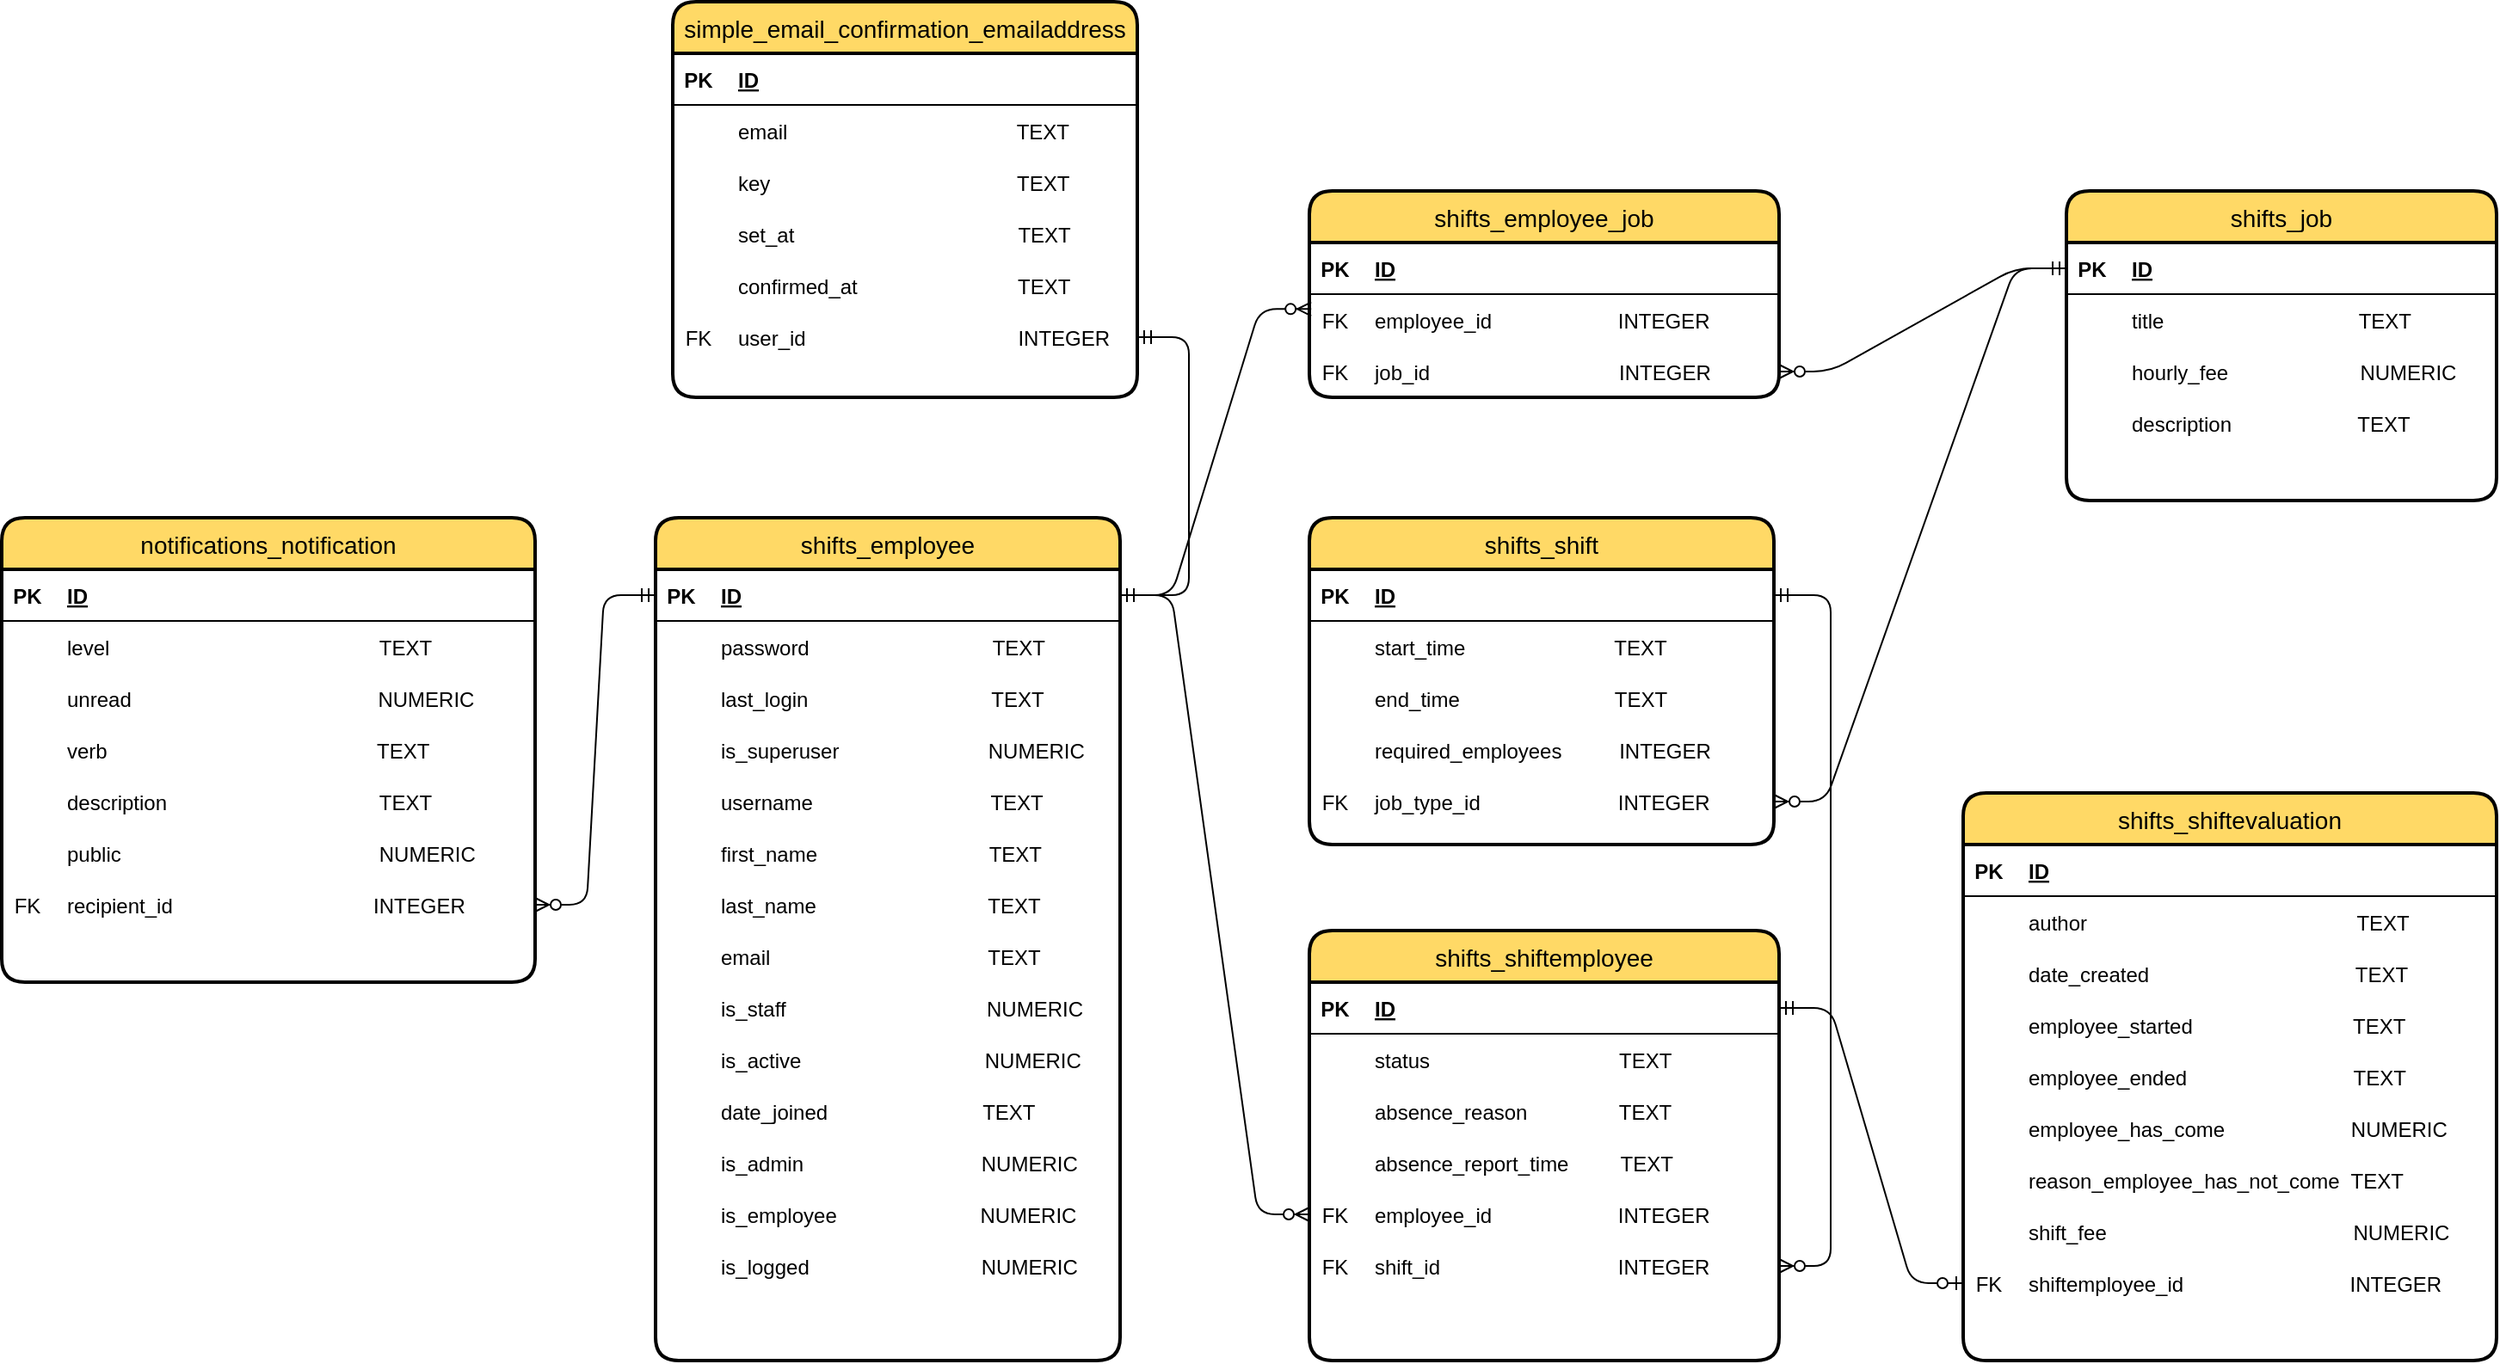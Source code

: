 <mxfile version="14.6.1" type="device"><diagram id="ZoAcJ7qq3DoqOso6UzKn" name="Page-1"><mxGraphModel dx="1679" dy="1493" grid="1" gridSize="10" guides="1" tooltips="1" connect="1" arrows="1" fold="1" page="1" pageScale="1" pageWidth="827" pageHeight="1169" math="0" shadow="0"><root><mxCell id="0"/><mxCell id="1" parent="0"/><mxCell id="iTZlT-LIP6w35wooJn6q-56" value="shifts_employee" style="swimlane;childLayout=stackLayout;horizontal=1;startSize=30;horizontalStack=0;rounded=1;fontSize=14;fontStyle=0;strokeWidth=2;resizeParent=0;resizeLast=1;shadow=0;dashed=0;align=center;fillColor=#FFD966;" vertex="1" parent="1"><mxGeometry x="-380" y="-770" width="270" height="490" as="geometry"/></mxCell><mxCell id="iTZlT-LIP6w35wooJn6q-57" value="" style="shape=table;startSize=0;container=1;collapsible=1;childLayout=tableLayout;fixedRows=1;rowLines=0;fontStyle=0;align=center;resizeLast=1;strokeColor=none;fillColor=none;" vertex="1" parent="iTZlT-LIP6w35wooJn6q-56"><mxGeometry y="30" width="270" height="460" as="geometry"/></mxCell><mxCell id="iTZlT-LIP6w35wooJn6q-58" value="" style="shape=partialRectangle;collapsible=0;dropTarget=0;pointerEvents=0;fillColor=none;top=0;left=0;bottom=1;right=0;points=[[0,0.5],[1,0.5]];portConstraint=eastwest;" vertex="1" parent="iTZlT-LIP6w35wooJn6q-57"><mxGeometry width="270" height="30" as="geometry"/></mxCell><mxCell id="iTZlT-LIP6w35wooJn6q-59" value="PK" style="shape=partialRectangle;connectable=0;fillColor=none;top=0;left=0;bottom=0;right=0;fontStyle=1;overflow=hidden;" vertex="1" parent="iTZlT-LIP6w35wooJn6q-58"><mxGeometry width="30" height="30" as="geometry"/></mxCell><mxCell id="iTZlT-LIP6w35wooJn6q-60" value="ID" style="shape=partialRectangle;connectable=0;fillColor=none;top=0;left=0;bottom=0;right=0;align=left;spacingLeft=6;fontStyle=5;overflow=hidden;" vertex="1" parent="iTZlT-LIP6w35wooJn6q-58"><mxGeometry x="30" width="240" height="30" as="geometry"/></mxCell><mxCell id="iTZlT-LIP6w35wooJn6q-61" value="" style="shape=partialRectangle;collapsible=0;dropTarget=0;pointerEvents=0;fillColor=none;top=0;left=0;bottom=0;right=0;points=[[0,0.5],[1,0.5]];portConstraint=eastwest;" vertex="1" parent="iTZlT-LIP6w35wooJn6q-57"><mxGeometry y="30" width="270" height="30" as="geometry"/></mxCell><mxCell id="iTZlT-LIP6w35wooJn6q-62" value="" style="shape=partialRectangle;connectable=0;fillColor=none;top=0;left=0;bottom=0;right=0;editable=1;overflow=hidden;" vertex="1" parent="iTZlT-LIP6w35wooJn6q-61"><mxGeometry width="30" height="30" as="geometry"/></mxCell><mxCell id="iTZlT-LIP6w35wooJn6q-63" value="password                                TEXT" style="shape=partialRectangle;connectable=0;fillColor=none;top=0;left=0;bottom=0;right=0;align=left;spacingLeft=6;overflow=hidden;" vertex="1" parent="iTZlT-LIP6w35wooJn6q-61"><mxGeometry x="30" width="240" height="30" as="geometry"/></mxCell><mxCell id="iTZlT-LIP6w35wooJn6q-64" value="" style="shape=partialRectangle;collapsible=0;dropTarget=0;pointerEvents=0;fillColor=none;top=0;left=0;bottom=0;right=0;points=[[0,0.5],[1,0.5]];portConstraint=eastwest;" vertex="1" parent="iTZlT-LIP6w35wooJn6q-57"><mxGeometry y="60" width="270" height="30" as="geometry"/></mxCell><mxCell id="iTZlT-LIP6w35wooJn6q-65" value="" style="shape=partialRectangle;connectable=0;fillColor=none;top=0;left=0;bottom=0;right=0;editable=1;overflow=hidden;" vertex="1" parent="iTZlT-LIP6w35wooJn6q-64"><mxGeometry width="30" height="30" as="geometry"/></mxCell><mxCell id="iTZlT-LIP6w35wooJn6q-66" value="last_login                                TEXT" style="shape=partialRectangle;connectable=0;fillColor=none;top=0;left=0;bottom=0;right=0;align=left;spacingLeft=6;overflow=hidden;" vertex="1" parent="iTZlT-LIP6w35wooJn6q-64"><mxGeometry x="30" width="240" height="30" as="geometry"/></mxCell><mxCell id="iTZlT-LIP6w35wooJn6q-67" value="" style="shape=partialRectangle;collapsible=0;dropTarget=0;pointerEvents=0;fillColor=none;top=0;left=0;bottom=0;right=0;points=[[0,0.5],[1,0.5]];portConstraint=eastwest;" vertex="1" parent="iTZlT-LIP6w35wooJn6q-57"><mxGeometry y="90" width="270" height="30" as="geometry"/></mxCell><mxCell id="iTZlT-LIP6w35wooJn6q-68" value="" style="shape=partialRectangle;connectable=0;fillColor=none;top=0;left=0;bottom=0;right=0;editable=1;overflow=hidden;" vertex="1" parent="iTZlT-LIP6w35wooJn6q-67"><mxGeometry width="30" height="30" as="geometry"/></mxCell><mxCell id="iTZlT-LIP6w35wooJn6q-69" value="is_superuser                          NUMERIC" style="shape=partialRectangle;connectable=0;fillColor=none;top=0;left=0;bottom=0;right=0;align=left;spacingLeft=6;overflow=hidden;" vertex="1" parent="iTZlT-LIP6w35wooJn6q-67"><mxGeometry x="30" width="240" height="30" as="geometry"/></mxCell><mxCell id="iTZlT-LIP6w35wooJn6q-70" value="" style="shape=partialRectangle;collapsible=0;dropTarget=0;pointerEvents=0;fillColor=none;top=0;left=0;bottom=0;right=0;points=[[0,0.5],[1,0.5]];portConstraint=eastwest;" vertex="1" parent="iTZlT-LIP6w35wooJn6q-57"><mxGeometry y="120" width="270" height="30" as="geometry"/></mxCell><mxCell id="iTZlT-LIP6w35wooJn6q-71" value="" style="shape=partialRectangle;connectable=0;fillColor=none;top=0;left=0;bottom=0;right=0;editable=1;overflow=hidden;" vertex="1" parent="iTZlT-LIP6w35wooJn6q-70"><mxGeometry width="30" height="30" as="geometry"/></mxCell><mxCell id="iTZlT-LIP6w35wooJn6q-72" value="username                               TEXT" style="shape=partialRectangle;connectable=0;fillColor=none;top=0;left=0;bottom=0;right=0;align=left;spacingLeft=6;overflow=hidden;" vertex="1" parent="iTZlT-LIP6w35wooJn6q-70"><mxGeometry x="30" width="240" height="30" as="geometry"/></mxCell><mxCell id="iTZlT-LIP6w35wooJn6q-73" value="" style="shape=partialRectangle;collapsible=0;dropTarget=0;pointerEvents=0;fillColor=none;top=0;left=0;bottom=0;right=0;points=[[0,0.5],[1,0.5]];portConstraint=eastwest;" vertex="1" parent="iTZlT-LIP6w35wooJn6q-57"><mxGeometry y="150" width="270" height="30" as="geometry"/></mxCell><mxCell id="iTZlT-LIP6w35wooJn6q-74" value="" style="shape=partialRectangle;connectable=0;fillColor=none;top=0;left=0;bottom=0;right=0;editable=1;overflow=hidden;" vertex="1" parent="iTZlT-LIP6w35wooJn6q-73"><mxGeometry width="30" height="30" as="geometry"/></mxCell><mxCell id="iTZlT-LIP6w35wooJn6q-75" value="first_name                              TEXT" style="shape=partialRectangle;connectable=0;fillColor=none;top=0;left=0;bottom=0;right=0;align=left;spacingLeft=6;overflow=hidden;" vertex="1" parent="iTZlT-LIP6w35wooJn6q-73"><mxGeometry x="30" width="240" height="30" as="geometry"/></mxCell><mxCell id="iTZlT-LIP6w35wooJn6q-76" value="" style="shape=partialRectangle;collapsible=0;dropTarget=0;pointerEvents=0;fillColor=none;top=0;left=0;bottom=0;right=0;points=[[0,0.5],[1,0.5]];portConstraint=eastwest;" vertex="1" parent="iTZlT-LIP6w35wooJn6q-57"><mxGeometry y="180" width="270" height="30" as="geometry"/></mxCell><mxCell id="iTZlT-LIP6w35wooJn6q-77" value="" style="shape=partialRectangle;connectable=0;fillColor=none;top=0;left=0;bottom=0;right=0;editable=1;overflow=hidden;" vertex="1" parent="iTZlT-LIP6w35wooJn6q-76"><mxGeometry width="30" height="30" as="geometry"/></mxCell><mxCell id="iTZlT-LIP6w35wooJn6q-78" value="last_name                              TEXT" style="shape=partialRectangle;connectable=0;fillColor=none;top=0;left=0;bottom=0;right=0;align=left;spacingLeft=6;overflow=hidden;" vertex="1" parent="iTZlT-LIP6w35wooJn6q-76"><mxGeometry x="30" width="240" height="30" as="geometry"/></mxCell><mxCell id="iTZlT-LIP6w35wooJn6q-79" value="" style="shape=partialRectangle;collapsible=0;dropTarget=0;pointerEvents=0;fillColor=none;top=0;left=0;bottom=0;right=0;points=[[0,0.5],[1,0.5]];portConstraint=eastwest;" vertex="1" parent="iTZlT-LIP6w35wooJn6q-57"><mxGeometry y="210" width="270" height="30" as="geometry"/></mxCell><mxCell id="iTZlT-LIP6w35wooJn6q-80" value="" style="shape=partialRectangle;connectable=0;fillColor=none;top=0;left=0;bottom=0;right=0;editable=1;overflow=hidden;" vertex="1" parent="iTZlT-LIP6w35wooJn6q-79"><mxGeometry width="30" height="30" as="geometry"/></mxCell><mxCell id="iTZlT-LIP6w35wooJn6q-81" value="email                                      TEXT" style="shape=partialRectangle;connectable=0;fillColor=none;top=0;left=0;bottom=0;right=0;align=left;spacingLeft=6;overflow=hidden;" vertex="1" parent="iTZlT-LIP6w35wooJn6q-79"><mxGeometry x="30" width="240" height="30" as="geometry"/></mxCell><mxCell id="iTZlT-LIP6w35wooJn6q-82" value="" style="shape=partialRectangle;collapsible=0;dropTarget=0;pointerEvents=0;fillColor=none;top=0;left=0;bottom=0;right=0;points=[[0,0.5],[1,0.5]];portConstraint=eastwest;" vertex="1" parent="iTZlT-LIP6w35wooJn6q-57"><mxGeometry y="240" width="270" height="30" as="geometry"/></mxCell><mxCell id="iTZlT-LIP6w35wooJn6q-83" value="" style="shape=partialRectangle;connectable=0;fillColor=none;top=0;left=0;bottom=0;right=0;editable=1;overflow=hidden;" vertex="1" parent="iTZlT-LIP6w35wooJn6q-82"><mxGeometry width="30" height="30" as="geometry"/></mxCell><mxCell id="iTZlT-LIP6w35wooJn6q-84" value="is_staff                                   NUMERIC" style="shape=partialRectangle;connectable=0;fillColor=none;top=0;left=0;bottom=0;right=0;align=left;spacingLeft=6;overflow=hidden;" vertex="1" parent="iTZlT-LIP6w35wooJn6q-82"><mxGeometry x="30" width="240" height="30" as="geometry"/></mxCell><mxCell id="iTZlT-LIP6w35wooJn6q-85" value="" style="shape=partialRectangle;collapsible=0;dropTarget=0;pointerEvents=0;fillColor=none;top=0;left=0;bottom=0;right=0;points=[[0,0.5],[1,0.5]];portConstraint=eastwest;" vertex="1" parent="iTZlT-LIP6w35wooJn6q-57"><mxGeometry y="270" width="270" height="30" as="geometry"/></mxCell><mxCell id="iTZlT-LIP6w35wooJn6q-86" value="" style="shape=partialRectangle;connectable=0;fillColor=none;top=0;left=0;bottom=0;right=0;editable=1;overflow=hidden;" vertex="1" parent="iTZlT-LIP6w35wooJn6q-85"><mxGeometry width="30" height="30" as="geometry"/></mxCell><mxCell id="iTZlT-LIP6w35wooJn6q-87" value="is_active                                NUMERIC" style="shape=partialRectangle;connectable=0;fillColor=none;top=0;left=0;bottom=0;right=0;align=left;spacingLeft=6;overflow=hidden;" vertex="1" parent="iTZlT-LIP6w35wooJn6q-85"><mxGeometry x="30" width="240" height="30" as="geometry"/></mxCell><mxCell id="iTZlT-LIP6w35wooJn6q-88" value="" style="shape=partialRectangle;collapsible=0;dropTarget=0;pointerEvents=0;fillColor=none;top=0;left=0;bottom=0;right=0;points=[[0,0.5],[1,0.5]];portConstraint=eastwest;" vertex="1" parent="iTZlT-LIP6w35wooJn6q-57"><mxGeometry y="300" width="270" height="30" as="geometry"/></mxCell><mxCell id="iTZlT-LIP6w35wooJn6q-89" value="" style="shape=partialRectangle;connectable=0;fillColor=none;top=0;left=0;bottom=0;right=0;editable=1;overflow=hidden;" vertex="1" parent="iTZlT-LIP6w35wooJn6q-88"><mxGeometry width="30" height="30" as="geometry"/></mxCell><mxCell id="iTZlT-LIP6w35wooJn6q-90" value="date_joined                           TEXT" style="shape=partialRectangle;connectable=0;fillColor=none;top=0;left=0;bottom=0;right=0;align=left;spacingLeft=6;overflow=hidden;" vertex="1" parent="iTZlT-LIP6w35wooJn6q-88"><mxGeometry x="30" width="240" height="30" as="geometry"/></mxCell><mxCell id="iTZlT-LIP6w35wooJn6q-91" value="" style="shape=partialRectangle;collapsible=0;dropTarget=0;pointerEvents=0;fillColor=none;top=0;left=0;bottom=0;right=0;points=[[0,0.5],[1,0.5]];portConstraint=eastwest;" vertex="1" parent="iTZlT-LIP6w35wooJn6q-57"><mxGeometry y="330" width="270" height="30" as="geometry"/></mxCell><mxCell id="iTZlT-LIP6w35wooJn6q-92" value="" style="shape=partialRectangle;connectable=0;fillColor=none;top=0;left=0;bottom=0;right=0;editable=1;overflow=hidden;" vertex="1" parent="iTZlT-LIP6w35wooJn6q-91"><mxGeometry width="30" height="30" as="geometry"/></mxCell><mxCell id="iTZlT-LIP6w35wooJn6q-93" value="is_admin                               NUMERIC" style="shape=partialRectangle;connectable=0;fillColor=none;top=0;left=0;bottom=0;right=0;align=left;spacingLeft=6;overflow=hidden;" vertex="1" parent="iTZlT-LIP6w35wooJn6q-91"><mxGeometry x="30" width="240" height="30" as="geometry"/></mxCell><mxCell id="iTZlT-LIP6w35wooJn6q-94" value="" style="shape=partialRectangle;collapsible=0;dropTarget=0;pointerEvents=0;fillColor=none;top=0;left=0;bottom=0;right=0;points=[[0,0.5],[1,0.5]];portConstraint=eastwest;" vertex="1" parent="iTZlT-LIP6w35wooJn6q-57"><mxGeometry y="360" width="270" height="30" as="geometry"/></mxCell><mxCell id="iTZlT-LIP6w35wooJn6q-95" value="" style="shape=partialRectangle;connectable=0;fillColor=none;top=0;left=0;bottom=0;right=0;editable=1;overflow=hidden;" vertex="1" parent="iTZlT-LIP6w35wooJn6q-94"><mxGeometry width="30" height="30" as="geometry"/></mxCell><mxCell id="iTZlT-LIP6w35wooJn6q-96" value="is_employee                         NUMERIC" style="shape=partialRectangle;connectable=0;fillColor=none;top=0;left=0;bottom=0;right=0;align=left;spacingLeft=6;overflow=hidden;" vertex="1" parent="iTZlT-LIP6w35wooJn6q-94"><mxGeometry x="30" width="240" height="30" as="geometry"/></mxCell><mxCell id="iTZlT-LIP6w35wooJn6q-97" value="" style="shape=partialRectangle;collapsible=0;dropTarget=0;pointerEvents=0;fillColor=none;top=0;left=0;bottom=0;right=0;points=[[0,0.5],[1,0.5]];portConstraint=eastwest;" vertex="1" parent="iTZlT-LIP6w35wooJn6q-57"><mxGeometry y="390" width="270" height="30" as="geometry"/></mxCell><mxCell id="iTZlT-LIP6w35wooJn6q-98" value="" style="shape=partialRectangle;connectable=0;fillColor=none;top=0;left=0;bottom=0;right=0;editable=1;overflow=hidden;" vertex="1" parent="iTZlT-LIP6w35wooJn6q-97"><mxGeometry width="30" height="30" as="geometry"/></mxCell><mxCell id="iTZlT-LIP6w35wooJn6q-99" value="is_logged                              NUMERIC" style="shape=partialRectangle;connectable=0;fillColor=none;top=0;left=0;bottom=0;right=0;align=left;spacingLeft=6;overflow=hidden;" vertex="1" parent="iTZlT-LIP6w35wooJn6q-97"><mxGeometry x="30" width="240" height="30" as="geometry"/></mxCell><mxCell id="iTZlT-LIP6w35wooJn6q-100" value="shifts_shift" style="swimlane;childLayout=stackLayout;horizontal=1;startSize=30;horizontalStack=0;rounded=1;fontSize=14;fontStyle=0;strokeWidth=2;resizeParent=0;resizeLast=1;shadow=0;dashed=0;align=center;fillColor=#FFD966;" vertex="1" parent="1"><mxGeometry y="-770" width="270" height="190" as="geometry"/></mxCell><mxCell id="iTZlT-LIP6w35wooJn6q-101" value="" style="shape=table;startSize=0;container=1;collapsible=1;childLayout=tableLayout;fixedRows=1;rowLines=0;fontStyle=0;align=center;resizeLast=1;strokeColor=none;fillColor=none;" vertex="1" parent="iTZlT-LIP6w35wooJn6q-100"><mxGeometry y="30" width="270" height="160" as="geometry"/></mxCell><mxCell id="iTZlT-LIP6w35wooJn6q-102" value="" style="shape=partialRectangle;collapsible=0;dropTarget=0;pointerEvents=0;fillColor=none;top=0;left=0;bottom=1;right=0;points=[[0,0.5],[1,0.5]];portConstraint=eastwest;" vertex="1" parent="iTZlT-LIP6w35wooJn6q-101"><mxGeometry width="270" height="30" as="geometry"/></mxCell><mxCell id="iTZlT-LIP6w35wooJn6q-103" value="PK" style="shape=partialRectangle;connectable=0;fillColor=none;top=0;left=0;bottom=0;right=0;fontStyle=1;overflow=hidden;" vertex="1" parent="iTZlT-LIP6w35wooJn6q-102"><mxGeometry width="30" height="30" as="geometry"/></mxCell><mxCell id="iTZlT-LIP6w35wooJn6q-104" value="ID" style="shape=partialRectangle;connectable=0;fillColor=none;top=0;left=0;bottom=0;right=0;align=left;spacingLeft=6;fontStyle=5;overflow=hidden;" vertex="1" parent="iTZlT-LIP6w35wooJn6q-102"><mxGeometry x="30" width="240" height="30" as="geometry"/></mxCell><mxCell id="iTZlT-LIP6w35wooJn6q-105" value="" style="shape=partialRectangle;collapsible=0;dropTarget=0;pointerEvents=0;fillColor=none;top=0;left=0;bottom=0;right=0;points=[[0,0.5],[1,0.5]];portConstraint=eastwest;" vertex="1" parent="iTZlT-LIP6w35wooJn6q-101"><mxGeometry y="30" width="270" height="30" as="geometry"/></mxCell><mxCell id="iTZlT-LIP6w35wooJn6q-106" value="" style="shape=partialRectangle;connectable=0;fillColor=none;top=0;left=0;bottom=0;right=0;editable=1;overflow=hidden;" vertex="1" parent="iTZlT-LIP6w35wooJn6q-105"><mxGeometry width="30" height="30" as="geometry"/></mxCell><mxCell id="iTZlT-LIP6w35wooJn6q-107" value="start_time                          TEXT" style="shape=partialRectangle;connectable=0;fillColor=none;top=0;left=0;bottom=0;right=0;align=left;spacingLeft=6;overflow=hidden;" vertex="1" parent="iTZlT-LIP6w35wooJn6q-105"><mxGeometry x="30" width="240" height="30" as="geometry"/></mxCell><mxCell id="iTZlT-LIP6w35wooJn6q-108" value="" style="shape=partialRectangle;collapsible=0;dropTarget=0;pointerEvents=0;fillColor=none;top=0;left=0;bottom=0;right=0;points=[[0,0.5],[1,0.5]];portConstraint=eastwest;" vertex="1" parent="iTZlT-LIP6w35wooJn6q-101"><mxGeometry y="60" width="270" height="30" as="geometry"/></mxCell><mxCell id="iTZlT-LIP6w35wooJn6q-109" value="" style="shape=partialRectangle;connectable=0;fillColor=none;top=0;left=0;bottom=0;right=0;editable=1;overflow=hidden;" vertex="1" parent="iTZlT-LIP6w35wooJn6q-108"><mxGeometry width="30" height="30" as="geometry"/></mxCell><mxCell id="iTZlT-LIP6w35wooJn6q-110" value="end_time                           TEXT" style="shape=partialRectangle;connectable=0;fillColor=none;top=0;left=0;bottom=0;right=0;align=left;spacingLeft=6;overflow=hidden;" vertex="1" parent="iTZlT-LIP6w35wooJn6q-108"><mxGeometry x="30" width="240" height="30" as="geometry"/></mxCell><mxCell id="iTZlT-LIP6w35wooJn6q-111" value="" style="shape=partialRectangle;collapsible=0;dropTarget=0;pointerEvents=0;fillColor=none;top=0;left=0;bottom=0;right=0;points=[[0,0.5],[1,0.5]];portConstraint=eastwest;" vertex="1" parent="iTZlT-LIP6w35wooJn6q-101"><mxGeometry y="90" width="270" height="30" as="geometry"/></mxCell><mxCell id="iTZlT-LIP6w35wooJn6q-112" value="" style="shape=partialRectangle;connectable=0;fillColor=none;top=0;left=0;bottom=0;right=0;editable=1;overflow=hidden;" vertex="1" parent="iTZlT-LIP6w35wooJn6q-111"><mxGeometry width="30" height="30" as="geometry"/></mxCell><mxCell id="iTZlT-LIP6w35wooJn6q-113" value="required_employees          INTEGER" style="shape=partialRectangle;connectable=0;fillColor=none;top=0;left=0;bottom=0;right=0;align=left;spacingLeft=6;overflow=hidden;" vertex="1" parent="iTZlT-LIP6w35wooJn6q-111"><mxGeometry x="30" width="240" height="30" as="geometry"/></mxCell><mxCell id="iTZlT-LIP6w35wooJn6q-114" value="" style="shape=partialRectangle;collapsible=0;dropTarget=0;pointerEvents=0;fillColor=none;top=0;left=0;bottom=0;right=0;points=[[0,0.5],[1,0.5]];portConstraint=eastwest;" vertex="1" parent="iTZlT-LIP6w35wooJn6q-101"><mxGeometry y="120" width="270" height="30" as="geometry"/></mxCell><mxCell id="iTZlT-LIP6w35wooJn6q-115" value="FK" style="shape=partialRectangle;connectable=0;fillColor=none;top=0;left=0;bottom=0;right=0;fontStyle=0;overflow=hidden;" vertex="1" parent="iTZlT-LIP6w35wooJn6q-114"><mxGeometry width="30" height="30" as="geometry"/></mxCell><mxCell id="iTZlT-LIP6w35wooJn6q-116" value="job_type_id                        INTEGER" style="shape=partialRectangle;connectable=0;fillColor=none;top=0;left=0;bottom=0;right=0;align=left;spacingLeft=6;fontStyle=0;overflow=hidden;" vertex="1" parent="iTZlT-LIP6w35wooJn6q-114"><mxGeometry x="30" width="240" height="30" as="geometry"/></mxCell><mxCell id="iTZlT-LIP6w35wooJn6q-117" value="shifts_shiftevaluation" style="swimlane;childLayout=stackLayout;horizontal=1;startSize=30;horizontalStack=0;rounded=1;fontSize=14;fontStyle=0;strokeWidth=2;resizeParent=0;resizeLast=1;shadow=0;dashed=0;align=center;fillColor=#FFD966;" vertex="1" parent="1"><mxGeometry x="380" y="-610" width="310" height="330" as="geometry"/></mxCell><mxCell id="iTZlT-LIP6w35wooJn6q-118" value="" style="shape=table;startSize=0;container=1;collapsible=1;childLayout=tableLayout;fixedRows=1;rowLines=0;fontStyle=0;align=center;resizeLast=1;strokeColor=none;fillColor=none;" vertex="1" parent="iTZlT-LIP6w35wooJn6q-117"><mxGeometry y="30" width="310" height="300" as="geometry"/></mxCell><mxCell id="iTZlT-LIP6w35wooJn6q-119" value="" style="shape=partialRectangle;collapsible=0;dropTarget=0;pointerEvents=0;fillColor=none;top=0;left=0;bottom=1;right=0;points=[[0,0.5],[1,0.5]];portConstraint=eastwest;" vertex="1" parent="iTZlT-LIP6w35wooJn6q-118"><mxGeometry width="310" height="30" as="geometry"/></mxCell><mxCell id="iTZlT-LIP6w35wooJn6q-120" value="PK" style="shape=partialRectangle;connectable=0;fillColor=none;top=0;left=0;bottom=0;right=0;fontStyle=1;overflow=hidden;" vertex="1" parent="iTZlT-LIP6w35wooJn6q-119"><mxGeometry width="30" height="30" as="geometry"/></mxCell><mxCell id="iTZlT-LIP6w35wooJn6q-121" value="ID" style="shape=partialRectangle;connectable=0;fillColor=none;top=0;left=0;bottom=0;right=0;align=left;spacingLeft=6;fontStyle=5;overflow=hidden;" vertex="1" parent="iTZlT-LIP6w35wooJn6q-119"><mxGeometry x="30" width="280" height="30" as="geometry"/></mxCell><mxCell id="iTZlT-LIP6w35wooJn6q-122" value="" style="shape=partialRectangle;collapsible=0;dropTarget=0;pointerEvents=0;fillColor=none;top=0;left=0;bottom=0;right=0;points=[[0,0.5],[1,0.5]];portConstraint=eastwest;" vertex="1" parent="iTZlT-LIP6w35wooJn6q-118"><mxGeometry y="30" width="310" height="30" as="geometry"/></mxCell><mxCell id="iTZlT-LIP6w35wooJn6q-123" value="" style="shape=partialRectangle;connectable=0;fillColor=none;top=0;left=0;bottom=0;right=0;editable=1;overflow=hidden;" vertex="1" parent="iTZlT-LIP6w35wooJn6q-122"><mxGeometry width="30" height="30" as="geometry"/></mxCell><mxCell id="iTZlT-LIP6w35wooJn6q-124" value="author                                               TEXT" style="shape=partialRectangle;connectable=0;fillColor=none;top=0;left=0;bottom=0;right=0;align=left;spacingLeft=6;overflow=hidden;" vertex="1" parent="iTZlT-LIP6w35wooJn6q-122"><mxGeometry x="30" width="280" height="30" as="geometry"/></mxCell><mxCell id="iTZlT-LIP6w35wooJn6q-125" value="" style="shape=partialRectangle;collapsible=0;dropTarget=0;pointerEvents=0;fillColor=none;top=0;left=0;bottom=0;right=0;points=[[0,0.5],[1,0.5]];portConstraint=eastwest;" vertex="1" parent="iTZlT-LIP6w35wooJn6q-118"><mxGeometry y="60" width="310" height="30" as="geometry"/></mxCell><mxCell id="iTZlT-LIP6w35wooJn6q-126" value="" style="shape=partialRectangle;connectable=0;fillColor=none;top=0;left=0;bottom=0;right=0;editable=1;overflow=hidden;" vertex="1" parent="iTZlT-LIP6w35wooJn6q-125"><mxGeometry width="30" height="30" as="geometry"/></mxCell><mxCell id="iTZlT-LIP6w35wooJn6q-127" value="date_created                                    TEXT" style="shape=partialRectangle;connectable=0;fillColor=none;top=0;left=0;bottom=0;right=0;align=left;spacingLeft=6;overflow=hidden;" vertex="1" parent="iTZlT-LIP6w35wooJn6q-125"><mxGeometry x="30" width="280" height="30" as="geometry"/></mxCell><mxCell id="iTZlT-LIP6w35wooJn6q-128" value="" style="shape=partialRectangle;collapsible=0;dropTarget=0;pointerEvents=0;fillColor=none;top=0;left=0;bottom=0;right=0;points=[[0,0.5],[1,0.5]];portConstraint=eastwest;" vertex="1" parent="iTZlT-LIP6w35wooJn6q-118"><mxGeometry y="90" width="310" height="30" as="geometry"/></mxCell><mxCell id="iTZlT-LIP6w35wooJn6q-129" value="" style="shape=partialRectangle;connectable=0;fillColor=none;top=0;left=0;bottom=0;right=0;editable=1;overflow=hidden;" vertex="1" parent="iTZlT-LIP6w35wooJn6q-128"><mxGeometry width="30" height="30" as="geometry"/></mxCell><mxCell id="iTZlT-LIP6w35wooJn6q-130" value="employee_started                            TEXT" style="shape=partialRectangle;connectable=0;fillColor=none;top=0;left=0;bottom=0;right=0;align=left;spacingLeft=6;overflow=hidden;" vertex="1" parent="iTZlT-LIP6w35wooJn6q-128"><mxGeometry x="30" width="280" height="30" as="geometry"/></mxCell><mxCell id="iTZlT-LIP6w35wooJn6q-131" value="" style="shape=partialRectangle;collapsible=0;dropTarget=0;pointerEvents=0;fillColor=none;top=0;left=0;bottom=0;right=0;points=[[0,0.5],[1,0.5]];portConstraint=eastwest;" vertex="1" parent="iTZlT-LIP6w35wooJn6q-118"><mxGeometry y="120" width="310" height="30" as="geometry"/></mxCell><mxCell id="iTZlT-LIP6w35wooJn6q-132" value="" style="shape=partialRectangle;connectable=0;fillColor=none;top=0;left=0;bottom=0;right=0;editable=1;overflow=hidden;" vertex="1" parent="iTZlT-LIP6w35wooJn6q-131"><mxGeometry width="30" height="30" as="geometry"/></mxCell><mxCell id="iTZlT-LIP6w35wooJn6q-133" value="employee_ended                             TEXT" style="shape=partialRectangle;connectable=0;fillColor=none;top=0;left=0;bottom=0;right=0;align=left;spacingLeft=6;overflow=hidden;" vertex="1" parent="iTZlT-LIP6w35wooJn6q-131"><mxGeometry x="30" width="280" height="30" as="geometry"/></mxCell><mxCell id="iTZlT-LIP6w35wooJn6q-134" value="" style="shape=partialRectangle;collapsible=0;dropTarget=0;pointerEvents=0;fillColor=none;top=0;left=0;bottom=0;right=0;points=[[0,0.5],[1,0.5]];portConstraint=eastwest;" vertex="1" parent="iTZlT-LIP6w35wooJn6q-118"><mxGeometry y="150" width="310" height="30" as="geometry"/></mxCell><mxCell id="iTZlT-LIP6w35wooJn6q-135" value="" style="shape=partialRectangle;connectable=0;fillColor=none;top=0;left=0;bottom=0;right=0;editable=1;overflow=hidden;" vertex="1" parent="iTZlT-LIP6w35wooJn6q-134"><mxGeometry width="30" height="30" as="geometry"/></mxCell><mxCell id="iTZlT-LIP6w35wooJn6q-136" value="employee_has_come                      NUMERIC" style="shape=partialRectangle;connectable=0;fillColor=none;top=0;left=0;bottom=0;right=0;align=left;spacingLeft=6;overflow=hidden;" vertex="1" parent="iTZlT-LIP6w35wooJn6q-134"><mxGeometry x="30" width="280" height="30" as="geometry"/></mxCell><mxCell id="iTZlT-LIP6w35wooJn6q-137" value="" style="shape=partialRectangle;collapsible=0;dropTarget=0;pointerEvents=0;fillColor=none;top=0;left=0;bottom=0;right=0;points=[[0,0.5],[1,0.5]];portConstraint=eastwest;" vertex="1" parent="iTZlT-LIP6w35wooJn6q-118"><mxGeometry y="180" width="310" height="30" as="geometry"/></mxCell><mxCell id="iTZlT-LIP6w35wooJn6q-138" value="" style="shape=partialRectangle;connectable=0;fillColor=none;top=0;left=0;bottom=0;right=0;editable=1;overflow=hidden;" vertex="1" parent="iTZlT-LIP6w35wooJn6q-137"><mxGeometry width="30" height="30" as="geometry"/></mxCell><mxCell id="iTZlT-LIP6w35wooJn6q-139" value="reason_employee_has_not_come  TEXT" style="shape=partialRectangle;connectable=0;fillColor=none;top=0;left=0;bottom=0;right=0;align=left;spacingLeft=6;overflow=hidden;" vertex="1" parent="iTZlT-LIP6w35wooJn6q-137"><mxGeometry x="30" width="280" height="30" as="geometry"/></mxCell><mxCell id="iTZlT-LIP6w35wooJn6q-140" value="" style="shape=partialRectangle;collapsible=0;dropTarget=0;pointerEvents=0;fillColor=none;top=0;left=0;bottom=0;right=0;points=[[0,0.5],[1,0.5]];portConstraint=eastwest;" vertex="1" parent="iTZlT-LIP6w35wooJn6q-118"><mxGeometry y="210" width="310" height="30" as="geometry"/></mxCell><mxCell id="iTZlT-LIP6w35wooJn6q-141" value="" style="shape=partialRectangle;connectable=0;fillColor=none;top=0;left=0;bottom=0;right=0;editable=1;overflow=hidden;" vertex="1" parent="iTZlT-LIP6w35wooJn6q-140"><mxGeometry width="30" height="30" as="geometry"/></mxCell><mxCell id="iTZlT-LIP6w35wooJn6q-142" value="shift_fee                                           NUMERIC" style="shape=partialRectangle;connectable=0;fillColor=none;top=0;left=0;bottom=0;right=0;align=left;spacingLeft=6;overflow=hidden;" vertex="1" parent="iTZlT-LIP6w35wooJn6q-140"><mxGeometry x="30" width="280" height="30" as="geometry"/></mxCell><mxCell id="iTZlT-LIP6w35wooJn6q-143" value="" style="shape=partialRectangle;collapsible=0;dropTarget=0;pointerEvents=0;fillColor=none;top=0;left=0;bottom=0;right=0;points=[[0,0.5],[1,0.5]];portConstraint=eastwest;" vertex="1" parent="iTZlT-LIP6w35wooJn6q-118"><mxGeometry y="240" width="310" height="30" as="geometry"/></mxCell><mxCell id="iTZlT-LIP6w35wooJn6q-144" value="FK" style="shape=partialRectangle;connectable=0;fillColor=none;top=0;left=0;bottom=0;right=0;fontStyle=0;overflow=hidden;" vertex="1" parent="iTZlT-LIP6w35wooJn6q-143"><mxGeometry width="30" height="30" as="geometry"/></mxCell><mxCell id="iTZlT-LIP6w35wooJn6q-145" value="shiftemployee_id                             INTEGER" style="shape=partialRectangle;connectable=0;fillColor=none;top=0;left=0;bottom=0;right=0;align=left;spacingLeft=6;fontStyle=0;overflow=hidden;" vertex="1" parent="iTZlT-LIP6w35wooJn6q-143"><mxGeometry x="30" width="280" height="30" as="geometry"/></mxCell><mxCell id="iTZlT-LIP6w35wooJn6q-146" value="shifts_job" style="swimlane;childLayout=stackLayout;horizontal=1;startSize=30;horizontalStack=0;rounded=1;fontSize=14;fontStyle=0;strokeWidth=2;resizeParent=0;resizeLast=1;shadow=0;dashed=0;align=center;fillColor=#FFD966;" vertex="1" parent="1"><mxGeometry x="440" y="-960" width="250" height="180" as="geometry"/></mxCell><mxCell id="iTZlT-LIP6w35wooJn6q-147" value="" style="shape=table;startSize=0;container=1;collapsible=1;childLayout=tableLayout;fixedRows=1;rowLines=0;fontStyle=0;align=center;resizeLast=1;strokeColor=none;fillColor=none;" vertex="1" parent="iTZlT-LIP6w35wooJn6q-146"><mxGeometry y="30" width="250" height="150" as="geometry"/></mxCell><mxCell id="iTZlT-LIP6w35wooJn6q-148" value="" style="shape=partialRectangle;collapsible=0;dropTarget=0;pointerEvents=0;fillColor=none;top=0;left=0;bottom=1;right=0;points=[[0,0.5],[1,0.5]];portConstraint=eastwest;" vertex="1" parent="iTZlT-LIP6w35wooJn6q-147"><mxGeometry width="250" height="30" as="geometry"/></mxCell><mxCell id="iTZlT-LIP6w35wooJn6q-149" value="PK" style="shape=partialRectangle;connectable=0;fillColor=none;top=0;left=0;bottom=0;right=0;fontStyle=1;overflow=hidden;" vertex="1" parent="iTZlT-LIP6w35wooJn6q-148"><mxGeometry width="30" height="30" as="geometry"/></mxCell><mxCell id="iTZlT-LIP6w35wooJn6q-150" value="ID" style="shape=partialRectangle;connectable=0;fillColor=none;top=0;left=0;bottom=0;right=0;align=left;spacingLeft=6;fontStyle=5;overflow=hidden;" vertex="1" parent="iTZlT-LIP6w35wooJn6q-148"><mxGeometry x="30" width="220" height="30" as="geometry"/></mxCell><mxCell id="iTZlT-LIP6w35wooJn6q-151" value="" style="shape=partialRectangle;collapsible=0;dropTarget=0;pointerEvents=0;fillColor=none;top=0;left=0;bottom=0;right=0;points=[[0,0.5],[1,0.5]];portConstraint=eastwest;" vertex="1" parent="iTZlT-LIP6w35wooJn6q-147"><mxGeometry y="30" width="250" height="30" as="geometry"/></mxCell><mxCell id="iTZlT-LIP6w35wooJn6q-152" value="" style="shape=partialRectangle;connectable=0;fillColor=none;top=0;left=0;bottom=0;right=0;editable=1;overflow=hidden;" vertex="1" parent="iTZlT-LIP6w35wooJn6q-151"><mxGeometry width="30" height="30" as="geometry"/></mxCell><mxCell id="iTZlT-LIP6w35wooJn6q-153" value="title                                  TEXT" style="shape=partialRectangle;connectable=0;fillColor=none;top=0;left=0;bottom=0;right=0;align=left;spacingLeft=6;overflow=hidden;" vertex="1" parent="iTZlT-LIP6w35wooJn6q-151"><mxGeometry x="30" width="220" height="30" as="geometry"/></mxCell><mxCell id="iTZlT-LIP6w35wooJn6q-154" value="" style="shape=partialRectangle;collapsible=0;dropTarget=0;pointerEvents=0;fillColor=none;top=0;left=0;bottom=0;right=0;points=[[0,0.5],[1,0.5]];portConstraint=eastwest;" vertex="1" parent="iTZlT-LIP6w35wooJn6q-147"><mxGeometry y="60" width="250" height="30" as="geometry"/></mxCell><mxCell id="iTZlT-LIP6w35wooJn6q-155" value="" style="shape=partialRectangle;connectable=0;fillColor=none;top=0;left=0;bottom=0;right=0;editable=1;overflow=hidden;" vertex="1" parent="iTZlT-LIP6w35wooJn6q-154"><mxGeometry width="30" height="30" as="geometry"/></mxCell><mxCell id="iTZlT-LIP6w35wooJn6q-156" value="hourly_fee                       NUMERIC                       " style="shape=partialRectangle;connectable=0;fillColor=none;top=0;left=0;bottom=0;right=0;align=left;spacingLeft=6;overflow=hidden;" vertex="1" parent="iTZlT-LIP6w35wooJn6q-154"><mxGeometry x="30" width="220" height="30" as="geometry"/></mxCell><mxCell id="iTZlT-LIP6w35wooJn6q-157" value="" style="shape=partialRectangle;collapsible=0;dropTarget=0;pointerEvents=0;fillColor=none;top=0;left=0;bottom=0;right=0;points=[[0,0.5],[1,0.5]];portConstraint=eastwest;" vertex="1" parent="iTZlT-LIP6w35wooJn6q-147"><mxGeometry y="90" width="250" height="30" as="geometry"/></mxCell><mxCell id="iTZlT-LIP6w35wooJn6q-158" value="" style="shape=partialRectangle;connectable=0;fillColor=none;top=0;left=0;bottom=0;right=0;editable=1;overflow=hidden;" vertex="1" parent="iTZlT-LIP6w35wooJn6q-157"><mxGeometry width="30" height="30" as="geometry"/></mxCell><mxCell id="iTZlT-LIP6w35wooJn6q-159" value="description                      TEXT" style="shape=partialRectangle;connectable=0;fillColor=none;top=0;left=0;bottom=0;right=0;align=left;spacingLeft=6;overflow=hidden;" vertex="1" parent="iTZlT-LIP6w35wooJn6q-157"><mxGeometry x="30" width="220" height="30" as="geometry"/></mxCell><mxCell id="iTZlT-LIP6w35wooJn6q-160" value="shifts_shiftemployee" style="swimlane;childLayout=stackLayout;horizontal=1;startSize=30;horizontalStack=0;rounded=1;fontSize=14;fontStyle=0;strokeWidth=2;resizeParent=0;resizeLast=1;shadow=0;dashed=0;align=center;fillColor=#FFD966;" vertex="1" parent="1"><mxGeometry y="-530" width="273" height="250" as="geometry"/></mxCell><mxCell id="iTZlT-LIP6w35wooJn6q-161" value="" style="shape=table;startSize=0;container=1;collapsible=1;childLayout=tableLayout;fixedRows=1;rowLines=0;fontStyle=0;align=center;resizeLast=1;strokeColor=none;fillColor=none;" vertex="1" parent="iTZlT-LIP6w35wooJn6q-160"><mxGeometry y="30" width="273" height="220" as="geometry"/></mxCell><mxCell id="iTZlT-LIP6w35wooJn6q-162" value="" style="shape=partialRectangle;collapsible=0;dropTarget=0;pointerEvents=0;fillColor=none;top=0;left=0;bottom=1;right=0;points=[[0,0.5],[1,0.5]];portConstraint=eastwest;" vertex="1" parent="iTZlT-LIP6w35wooJn6q-161"><mxGeometry width="273" height="30" as="geometry"/></mxCell><mxCell id="iTZlT-LIP6w35wooJn6q-163" value="PK" style="shape=partialRectangle;connectable=0;fillColor=none;top=0;left=0;bottom=0;right=0;fontStyle=1;overflow=hidden;" vertex="1" parent="iTZlT-LIP6w35wooJn6q-162"><mxGeometry width="30" height="30" as="geometry"/></mxCell><mxCell id="iTZlT-LIP6w35wooJn6q-164" value="ID" style="shape=partialRectangle;connectable=0;fillColor=none;top=0;left=0;bottom=0;right=0;align=left;spacingLeft=6;fontStyle=5;overflow=hidden;" vertex="1" parent="iTZlT-LIP6w35wooJn6q-162"><mxGeometry x="30" width="243" height="30" as="geometry"/></mxCell><mxCell id="iTZlT-LIP6w35wooJn6q-165" value="" style="shape=partialRectangle;collapsible=0;dropTarget=0;pointerEvents=0;fillColor=none;top=0;left=0;bottom=0;right=0;points=[[0,0.5],[1,0.5]];portConstraint=eastwest;" vertex="1" parent="iTZlT-LIP6w35wooJn6q-161"><mxGeometry y="30" width="273" height="30" as="geometry"/></mxCell><mxCell id="iTZlT-LIP6w35wooJn6q-166" value="" style="shape=partialRectangle;connectable=0;fillColor=none;top=0;left=0;bottom=0;right=0;editable=1;overflow=hidden;" vertex="1" parent="iTZlT-LIP6w35wooJn6q-165"><mxGeometry width="30" height="30" as="geometry"/></mxCell><mxCell id="iTZlT-LIP6w35wooJn6q-167" value="status                                 TEXT" style="shape=partialRectangle;connectable=0;fillColor=none;top=0;left=0;bottom=0;right=0;align=left;spacingLeft=6;overflow=hidden;" vertex="1" parent="iTZlT-LIP6w35wooJn6q-165"><mxGeometry x="30" width="243" height="30" as="geometry"/></mxCell><mxCell id="iTZlT-LIP6w35wooJn6q-168" value="" style="shape=partialRectangle;collapsible=0;dropTarget=0;pointerEvents=0;fillColor=none;top=0;left=0;bottom=0;right=0;points=[[0,0.5],[1,0.5]];portConstraint=eastwest;" vertex="1" parent="iTZlT-LIP6w35wooJn6q-161"><mxGeometry y="60" width="273" height="30" as="geometry"/></mxCell><mxCell id="iTZlT-LIP6w35wooJn6q-169" value="" style="shape=partialRectangle;connectable=0;fillColor=none;top=0;left=0;bottom=0;right=0;editable=1;overflow=hidden;" vertex="1" parent="iTZlT-LIP6w35wooJn6q-168"><mxGeometry width="30" height="30" as="geometry"/></mxCell><mxCell id="iTZlT-LIP6w35wooJn6q-170" value="absence_reason                TEXT" style="shape=partialRectangle;connectable=0;fillColor=none;top=0;left=0;bottom=0;right=0;align=left;spacingLeft=6;overflow=hidden;" vertex="1" parent="iTZlT-LIP6w35wooJn6q-168"><mxGeometry x="30" width="243" height="30" as="geometry"/></mxCell><mxCell id="iTZlT-LIP6w35wooJn6q-171" value="" style="shape=partialRectangle;collapsible=0;dropTarget=0;pointerEvents=0;fillColor=none;top=0;left=0;bottom=0;right=0;points=[[0,0.5],[1,0.5]];portConstraint=eastwest;" vertex="1" parent="iTZlT-LIP6w35wooJn6q-161"><mxGeometry y="90" width="273" height="30" as="geometry"/></mxCell><mxCell id="iTZlT-LIP6w35wooJn6q-172" value="" style="shape=partialRectangle;connectable=0;fillColor=none;top=0;left=0;bottom=0;right=0;editable=1;overflow=hidden;" vertex="1" parent="iTZlT-LIP6w35wooJn6q-171"><mxGeometry width="30" height="30" as="geometry"/></mxCell><mxCell id="iTZlT-LIP6w35wooJn6q-173" value="absence_report_time         TEXT" style="shape=partialRectangle;connectable=0;fillColor=none;top=0;left=0;bottom=0;right=0;align=left;spacingLeft=6;overflow=hidden;" vertex="1" parent="iTZlT-LIP6w35wooJn6q-171"><mxGeometry x="30" width="243" height="30" as="geometry"/></mxCell><mxCell id="iTZlT-LIP6w35wooJn6q-174" value="" style="shape=partialRectangle;collapsible=0;dropTarget=0;pointerEvents=0;fillColor=none;top=0;left=0;bottom=0;right=0;points=[[0,0.5],[1,0.5]];portConstraint=eastwest;" vertex="1" parent="iTZlT-LIP6w35wooJn6q-161"><mxGeometry y="120" width="273" height="30" as="geometry"/></mxCell><mxCell id="iTZlT-LIP6w35wooJn6q-175" value="FK" style="shape=partialRectangle;connectable=0;fillColor=none;top=0;left=0;bottom=0;right=0;fontStyle=0;overflow=hidden;" vertex="1" parent="iTZlT-LIP6w35wooJn6q-174"><mxGeometry width="30" height="30" as="geometry"/></mxCell><mxCell id="iTZlT-LIP6w35wooJn6q-176" value="employee_id                      INTEGER" style="shape=partialRectangle;connectable=0;fillColor=none;top=0;left=0;bottom=0;right=0;align=left;spacingLeft=6;fontStyle=0;overflow=hidden;" vertex="1" parent="iTZlT-LIP6w35wooJn6q-174"><mxGeometry x="30" width="243" height="30" as="geometry"/></mxCell><mxCell id="iTZlT-LIP6w35wooJn6q-177" value="" style="shape=partialRectangle;collapsible=0;dropTarget=0;pointerEvents=0;fillColor=none;top=0;left=0;bottom=0;right=0;points=[[0,0.5],[1,0.5]];portConstraint=eastwest;" vertex="1" parent="iTZlT-LIP6w35wooJn6q-161"><mxGeometry y="150" width="273" height="30" as="geometry"/></mxCell><mxCell id="iTZlT-LIP6w35wooJn6q-178" value="FK" style="shape=partialRectangle;connectable=0;fillColor=none;top=0;left=0;bottom=0;right=0;fontStyle=0;overflow=hidden;" vertex="1" parent="iTZlT-LIP6w35wooJn6q-177"><mxGeometry width="30" height="30" as="geometry"/></mxCell><mxCell id="iTZlT-LIP6w35wooJn6q-179" value="shift_id                               INTEGER" style="shape=partialRectangle;connectable=0;fillColor=none;top=0;left=0;bottom=0;right=0;align=left;spacingLeft=6;fontStyle=0;overflow=hidden;" vertex="1" parent="iTZlT-LIP6w35wooJn6q-177"><mxGeometry x="30" width="243" height="30" as="geometry"/></mxCell><mxCell id="iTZlT-LIP6w35wooJn6q-180" value="" style="edgeStyle=entityRelationEdgeStyle;fontSize=12;html=1;endArrow=ERzeroToMany;startArrow=ERmandOne;exitX=0;exitY=0.5;exitDx=0;exitDy=0;" edge="1" parent="1" source="iTZlT-LIP6w35wooJn6q-148" target="iTZlT-LIP6w35wooJn6q-114"><mxGeometry width="100" height="100" relative="1" as="geometry"><mxPoint x="190" y="-630" as="sourcePoint"/><mxPoint x="230" y="-780" as="targetPoint"/></mxGeometry></mxCell><mxCell id="iTZlT-LIP6w35wooJn6q-181" value="" style="edgeStyle=entityRelationEdgeStyle;fontSize=12;html=1;endArrow=ERzeroToOne;startArrow=ERmandOne;entryX=0;entryY=0.5;entryDx=0;entryDy=0;exitX=1;exitY=0.5;exitDx=0;exitDy=0;" edge="1" parent="1" source="iTZlT-LIP6w35wooJn6q-162" target="iTZlT-LIP6w35wooJn6q-143"><mxGeometry width="100" height="100" relative="1" as="geometry"><mxPoint x="120" y="-535" as="sourcePoint"/><mxPoint x="240" y="-420" as="targetPoint"/></mxGeometry></mxCell><mxCell id="iTZlT-LIP6w35wooJn6q-182" value="" style="edgeStyle=entityRelationEdgeStyle;fontSize=12;html=1;endArrow=ERzeroToMany;startArrow=ERmandOne;exitX=1;exitY=0.5;exitDx=0;exitDy=0;" edge="1" parent="1" source="iTZlT-LIP6w35wooJn6q-58" target="iTZlT-LIP6w35wooJn6q-174"><mxGeometry width="100" height="100" relative="1" as="geometry"><mxPoint x="190" y="-580" as="sourcePoint"/><mxPoint x="240" y="-460" as="targetPoint"/></mxGeometry></mxCell><mxCell id="iTZlT-LIP6w35wooJn6q-183" value="" style="edgeStyle=entityRelationEdgeStyle;fontSize=12;html=1;endArrow=ERzeroToMany;startArrow=ERmandOne;" edge="1" parent="1" source="iTZlT-LIP6w35wooJn6q-102" target="iTZlT-LIP6w35wooJn6q-177"><mxGeometry width="100" height="100" relative="1" as="geometry"><mxPoint x="140" y="-390" as="sourcePoint"/><mxPoint x="240" y="-490" as="targetPoint"/></mxGeometry></mxCell><mxCell id="iTZlT-LIP6w35wooJn6q-184" value="shifts_employee_job" style="swimlane;childLayout=stackLayout;horizontal=1;startSize=30;horizontalStack=0;rounded=1;fontSize=14;fontStyle=0;strokeWidth=2;resizeParent=0;resizeLast=1;shadow=0;dashed=0;align=center;fillColor=#FFD966;" vertex="1" parent="1"><mxGeometry y="-960" width="273" height="120" as="geometry"/></mxCell><mxCell id="iTZlT-LIP6w35wooJn6q-185" value="" style="shape=table;startSize=0;container=1;collapsible=1;childLayout=tableLayout;fixedRows=1;rowLines=0;fontStyle=0;align=center;resizeLast=1;strokeColor=none;fillColor=none;" vertex="1" parent="iTZlT-LIP6w35wooJn6q-184"><mxGeometry y="30" width="273" height="30" as="geometry"/></mxCell><mxCell id="iTZlT-LIP6w35wooJn6q-186" value="" style="shape=partialRectangle;collapsible=0;dropTarget=0;pointerEvents=0;fillColor=none;top=0;left=0;bottom=1;right=0;points=[[0,0.5],[1,0.5]];portConstraint=eastwest;" vertex="1" parent="iTZlT-LIP6w35wooJn6q-185"><mxGeometry width="273" height="30" as="geometry"/></mxCell><mxCell id="iTZlT-LIP6w35wooJn6q-187" value="PK" style="shape=partialRectangle;connectable=0;fillColor=none;top=0;left=0;bottom=0;right=0;fontStyle=1;overflow=hidden;" vertex="1" parent="iTZlT-LIP6w35wooJn6q-186"><mxGeometry width="30" height="30" as="geometry"/></mxCell><mxCell id="iTZlT-LIP6w35wooJn6q-188" value="ID" style="shape=partialRectangle;connectable=0;fillColor=none;top=0;left=0;bottom=0;right=0;align=left;spacingLeft=6;fontStyle=5;overflow=hidden;" vertex="1" parent="iTZlT-LIP6w35wooJn6q-186"><mxGeometry x="30" width="243" height="30" as="geometry"/></mxCell><mxCell id="iTZlT-LIP6w35wooJn6q-189" value="" style="shape=table;startSize=0;container=1;collapsible=1;childLayout=tableLayout;fixedRows=1;rowLines=0;fontStyle=0;align=center;resizeLast=1;strokeColor=none;fillColor=none;" vertex="1" parent="iTZlT-LIP6w35wooJn6q-184"><mxGeometry y="60" width="273" height="60" as="geometry"/></mxCell><mxCell id="iTZlT-LIP6w35wooJn6q-190" value="" style="shape=partialRectangle;collapsible=0;dropTarget=0;pointerEvents=0;fillColor=none;top=0;left=0;bottom=0;right=0;points=[[0,0.5],[1,0.5]];portConstraint=eastwest;" vertex="1" parent="iTZlT-LIP6w35wooJn6q-189"><mxGeometry width="273" height="30" as="geometry"/></mxCell><mxCell id="iTZlT-LIP6w35wooJn6q-191" value="FK" style="shape=partialRectangle;connectable=0;fillColor=none;top=0;left=0;bottom=0;right=0;fontStyle=0;overflow=hidden;" vertex="1" parent="iTZlT-LIP6w35wooJn6q-190"><mxGeometry width="30" height="30" as="geometry"/></mxCell><mxCell id="iTZlT-LIP6w35wooJn6q-192" value="employee_id                      INTEGER" style="shape=partialRectangle;connectable=0;fillColor=none;top=0;left=0;bottom=0;right=0;align=left;spacingLeft=6;fontStyle=0;overflow=hidden;" vertex="1" parent="iTZlT-LIP6w35wooJn6q-190"><mxGeometry x="30" width="243" height="30" as="geometry"/></mxCell><mxCell id="iTZlT-LIP6w35wooJn6q-193" value="" style="shape=partialRectangle;collapsible=0;dropTarget=0;pointerEvents=0;fillColor=none;top=0;left=0;bottom=0;right=0;points=[[0,0.5],[1,0.5]];portConstraint=eastwest;" vertex="1" parent="iTZlT-LIP6w35wooJn6q-189"><mxGeometry y="30" width="273" height="30" as="geometry"/></mxCell><mxCell id="iTZlT-LIP6w35wooJn6q-194" value="FK" style="shape=partialRectangle;connectable=0;fillColor=none;top=0;left=0;bottom=0;right=0;fontStyle=0;overflow=hidden;" vertex="1" parent="iTZlT-LIP6w35wooJn6q-193"><mxGeometry width="30" height="30" as="geometry"/></mxCell><mxCell id="iTZlT-LIP6w35wooJn6q-195" value="job_id                                 INTEGER" style="shape=partialRectangle;connectable=0;fillColor=none;top=0;left=0;bottom=0;right=0;align=left;spacingLeft=6;fontStyle=0;overflow=hidden;" vertex="1" parent="iTZlT-LIP6w35wooJn6q-193"><mxGeometry x="30" width="243" height="30" as="geometry"/></mxCell><mxCell id="iTZlT-LIP6w35wooJn6q-196" value="" style="edgeStyle=entityRelationEdgeStyle;fontSize=12;html=1;endArrow=ERzeroToMany;startArrow=ERmandOne;" edge="1" parent="1" source="iTZlT-LIP6w35wooJn6q-148" target="iTZlT-LIP6w35wooJn6q-193"><mxGeometry width="100" height="100" relative="1" as="geometry"><mxPoint x="220" y="-895" as="sourcePoint"/><mxPoint x="274" y="-970" as="targetPoint"/></mxGeometry></mxCell><mxCell id="iTZlT-LIP6w35wooJn6q-197" value="" style="edgeStyle=entityRelationEdgeStyle;fontSize=12;html=1;endArrow=ERzeroToMany;startArrow=ERmandOne;entryX=0.004;entryY=0.289;entryDx=0;entryDy=0;entryPerimeter=0;" edge="1" parent="1" source="iTZlT-LIP6w35wooJn6q-58" target="iTZlT-LIP6w35wooJn6q-190"><mxGeometry width="100" height="100" relative="1" as="geometry"><mxPoint x="-90" y="-730" as="sourcePoint"/><mxPoint x="-200" y="-980" as="targetPoint"/></mxGeometry></mxCell><mxCell id="iTZlT-LIP6w35wooJn6q-198" value="notifications_notification" style="swimlane;childLayout=stackLayout;horizontal=1;startSize=30;horizontalStack=0;rounded=1;fontSize=14;fontStyle=0;strokeWidth=2;resizeParent=0;resizeLast=1;shadow=0;dashed=0;align=center;fillColor=#FFD966;" vertex="1" parent="1"><mxGeometry x="-760" y="-770" width="310" height="270" as="geometry"/></mxCell><mxCell id="iTZlT-LIP6w35wooJn6q-199" value="" style="shape=table;startSize=0;container=1;collapsible=1;childLayout=tableLayout;fixedRows=1;rowLines=0;fontStyle=0;align=center;resizeLast=1;strokeColor=none;fillColor=none;" vertex="1" parent="iTZlT-LIP6w35wooJn6q-198"><mxGeometry y="30" width="310" height="240" as="geometry"/></mxCell><mxCell id="iTZlT-LIP6w35wooJn6q-200" value="" style="shape=partialRectangle;collapsible=0;dropTarget=0;pointerEvents=0;fillColor=none;top=0;left=0;bottom=1;right=0;points=[[0,0.5],[1,0.5]];portConstraint=eastwest;" vertex="1" parent="iTZlT-LIP6w35wooJn6q-199"><mxGeometry width="310" height="30" as="geometry"/></mxCell><mxCell id="iTZlT-LIP6w35wooJn6q-201" value="PK" style="shape=partialRectangle;connectable=0;fillColor=none;top=0;left=0;bottom=0;right=0;fontStyle=1;overflow=hidden;" vertex="1" parent="iTZlT-LIP6w35wooJn6q-200"><mxGeometry width="30" height="30" as="geometry"/></mxCell><mxCell id="iTZlT-LIP6w35wooJn6q-202" value="ID" style="shape=partialRectangle;connectable=0;fillColor=none;top=0;left=0;bottom=0;right=0;align=left;spacingLeft=6;fontStyle=5;overflow=hidden;" vertex="1" parent="iTZlT-LIP6w35wooJn6q-200"><mxGeometry x="30" width="280" height="30" as="geometry"/></mxCell><mxCell id="iTZlT-LIP6w35wooJn6q-203" value="" style="shape=partialRectangle;collapsible=0;dropTarget=0;pointerEvents=0;fillColor=none;top=0;left=0;bottom=0;right=0;points=[[0,0.5],[1,0.5]];portConstraint=eastwest;" vertex="1" parent="iTZlT-LIP6w35wooJn6q-199"><mxGeometry y="30" width="310" height="30" as="geometry"/></mxCell><mxCell id="iTZlT-LIP6w35wooJn6q-204" value="" style="shape=partialRectangle;connectable=0;fillColor=none;top=0;left=0;bottom=0;right=0;editable=1;overflow=hidden;" vertex="1" parent="iTZlT-LIP6w35wooJn6q-203"><mxGeometry width="30" height="30" as="geometry"/></mxCell><mxCell id="iTZlT-LIP6w35wooJn6q-205" value="level                                               TEXT" style="shape=partialRectangle;connectable=0;fillColor=none;top=0;left=0;bottom=0;right=0;align=left;spacingLeft=6;overflow=hidden;" vertex="1" parent="iTZlT-LIP6w35wooJn6q-203"><mxGeometry x="30" width="280" height="30" as="geometry"/></mxCell><mxCell id="iTZlT-LIP6w35wooJn6q-206" value="" style="shape=partialRectangle;collapsible=0;dropTarget=0;pointerEvents=0;fillColor=none;top=0;left=0;bottom=0;right=0;points=[[0,0.5],[1,0.5]];portConstraint=eastwest;" vertex="1" parent="iTZlT-LIP6w35wooJn6q-199"><mxGeometry y="60" width="310" height="30" as="geometry"/></mxCell><mxCell id="iTZlT-LIP6w35wooJn6q-207" value="" style="shape=partialRectangle;connectable=0;fillColor=none;top=0;left=0;bottom=0;right=0;editable=1;overflow=hidden;" vertex="1" parent="iTZlT-LIP6w35wooJn6q-206"><mxGeometry width="30" height="30" as="geometry"/></mxCell><mxCell id="iTZlT-LIP6w35wooJn6q-208" value="unread                                           NUMERIC" style="shape=partialRectangle;connectable=0;fillColor=none;top=0;left=0;bottom=0;right=0;align=left;spacingLeft=6;overflow=hidden;" vertex="1" parent="iTZlT-LIP6w35wooJn6q-206"><mxGeometry x="30" width="280" height="30" as="geometry"/></mxCell><mxCell id="iTZlT-LIP6w35wooJn6q-215" value="" style="shape=partialRectangle;collapsible=0;dropTarget=0;pointerEvents=0;fillColor=none;top=0;left=0;bottom=0;right=0;points=[[0,0.5],[1,0.5]];portConstraint=eastwest;" vertex="1" parent="iTZlT-LIP6w35wooJn6q-199"><mxGeometry y="90" width="310" height="30" as="geometry"/></mxCell><mxCell id="iTZlT-LIP6w35wooJn6q-216" value="" style="shape=partialRectangle;connectable=0;fillColor=none;top=0;left=0;bottom=0;right=0;editable=1;overflow=hidden;" vertex="1" parent="iTZlT-LIP6w35wooJn6q-215"><mxGeometry width="30" height="30" as="geometry"/></mxCell><mxCell id="iTZlT-LIP6w35wooJn6q-217" value="verb                                               TEXT" style="shape=partialRectangle;connectable=0;fillColor=none;top=0;left=0;bottom=0;right=0;align=left;spacingLeft=6;overflow=hidden;" vertex="1" parent="iTZlT-LIP6w35wooJn6q-215"><mxGeometry x="30" width="280" height="30" as="geometry"/></mxCell><mxCell id="iTZlT-LIP6w35wooJn6q-218" value="" style="shape=partialRectangle;collapsible=0;dropTarget=0;pointerEvents=0;fillColor=none;top=0;left=0;bottom=0;right=0;points=[[0,0.5],[1,0.5]];portConstraint=eastwest;" vertex="1" parent="iTZlT-LIP6w35wooJn6q-199"><mxGeometry y="120" width="310" height="30" as="geometry"/></mxCell><mxCell id="iTZlT-LIP6w35wooJn6q-219" value="" style="shape=partialRectangle;connectable=0;fillColor=none;top=0;left=0;bottom=0;right=0;editable=1;overflow=hidden;" vertex="1" parent="iTZlT-LIP6w35wooJn6q-218"><mxGeometry width="30" height="30" as="geometry"/></mxCell><mxCell id="iTZlT-LIP6w35wooJn6q-220" value="description                                     TEXT" style="shape=partialRectangle;connectable=0;fillColor=none;top=0;left=0;bottom=0;right=0;align=left;spacingLeft=6;overflow=hidden;" vertex="1" parent="iTZlT-LIP6w35wooJn6q-218"><mxGeometry x="30" width="280" height="30" as="geometry"/></mxCell><mxCell id="iTZlT-LIP6w35wooJn6q-233" value="" style="shape=partialRectangle;collapsible=0;dropTarget=0;pointerEvents=0;fillColor=none;top=0;left=0;bottom=0;right=0;points=[[0,0.5],[1,0.5]];portConstraint=eastwest;" vertex="1" parent="iTZlT-LIP6w35wooJn6q-199"><mxGeometry y="150" width="310" height="30" as="geometry"/></mxCell><mxCell id="iTZlT-LIP6w35wooJn6q-234" value="" style="shape=partialRectangle;connectable=0;fillColor=none;top=0;left=0;bottom=0;right=0;editable=1;overflow=hidden;" vertex="1" parent="iTZlT-LIP6w35wooJn6q-233"><mxGeometry width="30" height="30" as="geometry"/></mxCell><mxCell id="iTZlT-LIP6w35wooJn6q-235" value="public                                             NUMERIC" style="shape=partialRectangle;connectable=0;fillColor=none;top=0;left=0;bottom=0;right=0;align=left;spacingLeft=6;overflow=hidden;" vertex="1" parent="iTZlT-LIP6w35wooJn6q-233"><mxGeometry x="30" width="280" height="30" as="geometry"/></mxCell><mxCell id="iTZlT-LIP6w35wooJn6q-278" value="" style="shape=partialRectangle;collapsible=0;dropTarget=0;pointerEvents=0;fillColor=none;top=0;left=0;bottom=0;right=0;points=[[0,0.5],[1,0.5]];portConstraint=eastwest;" vertex="1" parent="iTZlT-LIP6w35wooJn6q-199"><mxGeometry y="180" width="310" height="30" as="geometry"/></mxCell><mxCell id="iTZlT-LIP6w35wooJn6q-279" value="FK" style="shape=partialRectangle;connectable=0;fillColor=none;top=0;left=0;bottom=0;right=0;editable=1;overflow=hidden;" vertex="1" parent="iTZlT-LIP6w35wooJn6q-278"><mxGeometry width="30" height="30" as="geometry"/></mxCell><mxCell id="iTZlT-LIP6w35wooJn6q-280" value="recipient_id                                   INTEGER" style="shape=partialRectangle;connectable=0;fillColor=none;top=0;left=0;bottom=0;right=0;align=left;spacingLeft=6;overflow=hidden;" vertex="1" parent="iTZlT-LIP6w35wooJn6q-278"><mxGeometry x="30" width="280" height="30" as="geometry"/></mxCell><mxCell id="iTZlT-LIP6w35wooJn6q-249" value="simple_email_confirmation_emailaddress" style="swimlane;childLayout=stackLayout;horizontal=1;startSize=30;horizontalStack=0;rounded=1;fontSize=14;fontStyle=0;strokeWidth=2;resizeParent=0;resizeLast=1;shadow=0;dashed=0;align=center;fillColor=#FFD966;" vertex="1" parent="1"><mxGeometry x="-370" y="-1070" width="270" height="230" as="geometry"/></mxCell><mxCell id="iTZlT-LIP6w35wooJn6q-250" value="" style="shape=table;startSize=0;container=1;collapsible=1;childLayout=tableLayout;fixedRows=1;rowLines=0;fontStyle=0;align=center;resizeLast=1;strokeColor=none;fillColor=none;" vertex="1" parent="iTZlT-LIP6w35wooJn6q-249"><mxGeometry y="30" width="270" height="200" as="geometry"/></mxCell><mxCell id="iTZlT-LIP6w35wooJn6q-251" value="" style="shape=partialRectangle;collapsible=0;dropTarget=0;pointerEvents=0;fillColor=none;top=0;left=0;bottom=1;right=0;points=[[0,0.5],[1,0.5]];portConstraint=eastwest;" vertex="1" parent="iTZlT-LIP6w35wooJn6q-250"><mxGeometry width="270" height="30" as="geometry"/></mxCell><mxCell id="iTZlT-LIP6w35wooJn6q-252" value="PK" style="shape=partialRectangle;connectable=0;fillColor=none;top=0;left=0;bottom=0;right=0;fontStyle=1;overflow=hidden;" vertex="1" parent="iTZlT-LIP6w35wooJn6q-251"><mxGeometry width="30" height="30" as="geometry"/></mxCell><mxCell id="iTZlT-LIP6w35wooJn6q-253" value="ID" style="shape=partialRectangle;connectable=0;fillColor=none;top=0;left=0;bottom=0;right=0;align=left;spacingLeft=6;fontStyle=5;overflow=hidden;" vertex="1" parent="iTZlT-LIP6w35wooJn6q-251"><mxGeometry x="30" width="240" height="30" as="geometry"/></mxCell><mxCell id="iTZlT-LIP6w35wooJn6q-254" value="" style="shape=partialRectangle;collapsible=0;dropTarget=0;pointerEvents=0;fillColor=none;top=0;left=0;bottom=0;right=0;points=[[0,0.5],[1,0.5]];portConstraint=eastwest;" vertex="1" parent="iTZlT-LIP6w35wooJn6q-250"><mxGeometry y="30" width="270" height="30" as="geometry"/></mxCell><mxCell id="iTZlT-LIP6w35wooJn6q-255" value="" style="shape=partialRectangle;connectable=0;fillColor=none;top=0;left=0;bottom=0;right=0;editable=1;overflow=hidden;" vertex="1" parent="iTZlT-LIP6w35wooJn6q-254"><mxGeometry width="30" height="30" as="geometry"/></mxCell><mxCell id="iTZlT-LIP6w35wooJn6q-256" value="email                                        TEXT" style="shape=partialRectangle;connectable=0;fillColor=none;top=0;left=0;bottom=0;right=0;align=left;spacingLeft=6;overflow=hidden;" vertex="1" parent="iTZlT-LIP6w35wooJn6q-254"><mxGeometry x="30" width="240" height="30" as="geometry"/></mxCell><mxCell id="iTZlT-LIP6w35wooJn6q-257" value="" style="shape=partialRectangle;collapsible=0;dropTarget=0;pointerEvents=0;fillColor=none;top=0;left=0;bottom=0;right=0;points=[[0,0.5],[1,0.5]];portConstraint=eastwest;" vertex="1" parent="iTZlT-LIP6w35wooJn6q-250"><mxGeometry y="60" width="270" height="30" as="geometry"/></mxCell><mxCell id="iTZlT-LIP6w35wooJn6q-258" value="" style="shape=partialRectangle;connectable=0;fillColor=none;top=0;left=0;bottom=0;right=0;editable=1;overflow=hidden;" vertex="1" parent="iTZlT-LIP6w35wooJn6q-257"><mxGeometry width="30" height="30" as="geometry"/></mxCell><mxCell id="iTZlT-LIP6w35wooJn6q-259" value="key                                           TEXT" style="shape=partialRectangle;connectable=0;fillColor=none;top=0;left=0;bottom=0;right=0;align=left;spacingLeft=6;overflow=hidden;" vertex="1" parent="iTZlT-LIP6w35wooJn6q-257"><mxGeometry x="30" width="240" height="30" as="geometry"/></mxCell><mxCell id="iTZlT-LIP6w35wooJn6q-260" value="" style="shape=partialRectangle;collapsible=0;dropTarget=0;pointerEvents=0;fillColor=none;top=0;left=0;bottom=0;right=0;points=[[0,0.5],[1,0.5]];portConstraint=eastwest;" vertex="1" parent="iTZlT-LIP6w35wooJn6q-250"><mxGeometry y="90" width="270" height="30" as="geometry"/></mxCell><mxCell id="iTZlT-LIP6w35wooJn6q-261" value="" style="shape=partialRectangle;connectable=0;fillColor=none;top=0;left=0;bottom=0;right=0;editable=1;overflow=hidden;" vertex="1" parent="iTZlT-LIP6w35wooJn6q-260"><mxGeometry width="30" height="30" as="geometry"/></mxCell><mxCell id="iTZlT-LIP6w35wooJn6q-262" value="set_at                                       TEXT" style="shape=partialRectangle;connectable=0;fillColor=none;top=0;left=0;bottom=0;right=0;align=left;spacingLeft=6;overflow=hidden;" vertex="1" parent="iTZlT-LIP6w35wooJn6q-260"><mxGeometry x="30" width="240" height="30" as="geometry"/></mxCell><mxCell id="iTZlT-LIP6w35wooJn6q-263" value="" style="shape=partialRectangle;collapsible=0;dropTarget=0;pointerEvents=0;fillColor=none;top=0;left=0;bottom=0;right=0;points=[[0,0.5],[1,0.5]];portConstraint=eastwest;" vertex="1" parent="iTZlT-LIP6w35wooJn6q-250"><mxGeometry y="120" width="270" height="30" as="geometry"/></mxCell><mxCell id="iTZlT-LIP6w35wooJn6q-264" value="" style="shape=partialRectangle;connectable=0;fillColor=none;top=0;left=0;bottom=0;right=0;editable=1;overflow=hidden;" vertex="1" parent="iTZlT-LIP6w35wooJn6q-263"><mxGeometry width="30" height="30" as="geometry"/></mxCell><mxCell id="iTZlT-LIP6w35wooJn6q-265" value="confirmed_at                            TEXT" style="shape=partialRectangle;connectable=0;fillColor=none;top=0;left=0;bottom=0;right=0;align=left;spacingLeft=6;overflow=hidden;" vertex="1" parent="iTZlT-LIP6w35wooJn6q-263"><mxGeometry x="30" width="240" height="30" as="geometry"/></mxCell><mxCell id="iTZlT-LIP6w35wooJn6q-266" value="" style="shape=partialRectangle;collapsible=0;dropTarget=0;pointerEvents=0;fillColor=none;top=0;left=0;bottom=0;right=0;points=[[0,0.5],[1,0.5]];portConstraint=eastwest;" vertex="1" parent="iTZlT-LIP6w35wooJn6q-250"><mxGeometry y="150" width="270" height="30" as="geometry"/></mxCell><mxCell id="iTZlT-LIP6w35wooJn6q-267" value="FK" style="shape=partialRectangle;connectable=0;fillColor=none;top=0;left=0;bottom=0;right=0;fontStyle=0;overflow=hidden;" vertex="1" parent="iTZlT-LIP6w35wooJn6q-266"><mxGeometry width="30" height="30" as="geometry"/></mxCell><mxCell id="iTZlT-LIP6w35wooJn6q-268" value="user_id                                     INTEGER" style="shape=partialRectangle;connectable=0;fillColor=none;top=0;left=0;bottom=0;right=0;align=left;spacingLeft=6;fontStyle=0;overflow=hidden;" vertex="1" parent="iTZlT-LIP6w35wooJn6q-266"><mxGeometry x="30" width="240" height="30" as="geometry"/></mxCell><mxCell id="iTZlT-LIP6w35wooJn6q-269" value="" style="edgeStyle=entityRelationEdgeStyle;fontSize=12;html=1;endArrow=ERmandOne;startArrow=ERmandOne;exitX=1;exitY=0.5;exitDx=0;exitDy=0;" edge="1" parent="1" source="iTZlT-LIP6w35wooJn6q-58" target="iTZlT-LIP6w35wooJn6q-266"><mxGeometry width="100" height="100" relative="1" as="geometry"><mxPoint x="-200" y="-930" as="sourcePoint"/><mxPoint x="-100" y="-1030" as="targetPoint"/></mxGeometry></mxCell><mxCell id="iTZlT-LIP6w35wooJn6q-281" value="" style="edgeStyle=entityRelationEdgeStyle;fontSize=12;html=1;endArrow=ERzeroToMany;startArrow=ERmandOne;" edge="1" parent="1" source="iTZlT-LIP6w35wooJn6q-58" target="iTZlT-LIP6w35wooJn6q-278"><mxGeometry width="100" height="100" relative="1" as="geometry"><mxPoint x="-390" y="-590" as="sourcePoint"/><mxPoint x="-290" y="-690" as="targetPoint"/></mxGeometry></mxCell></root></mxGraphModel></diagram></mxfile>